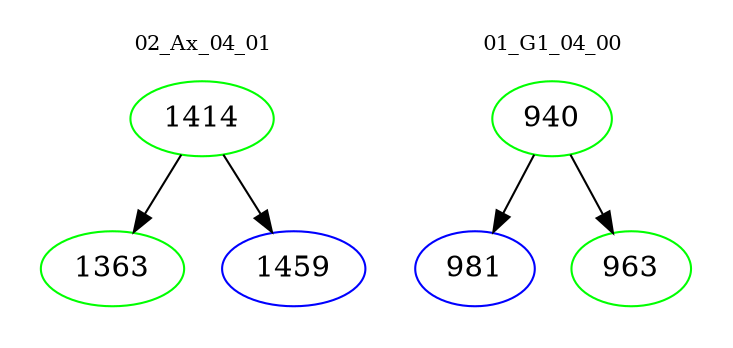 digraph{
subgraph cluster_0 {
color = white
label = "02_Ax_04_01";
fontsize=10;
T0_1414 [label="1414", color="green"]
T0_1414 -> T0_1363 [color="black"]
T0_1363 [label="1363", color="green"]
T0_1414 -> T0_1459 [color="black"]
T0_1459 [label="1459", color="blue"]
}
subgraph cluster_1 {
color = white
label = "01_G1_04_00";
fontsize=10;
T1_940 [label="940", color="green"]
T1_940 -> T1_981 [color="black"]
T1_981 [label="981", color="blue"]
T1_940 -> T1_963 [color="black"]
T1_963 [label="963", color="green"]
}
}
